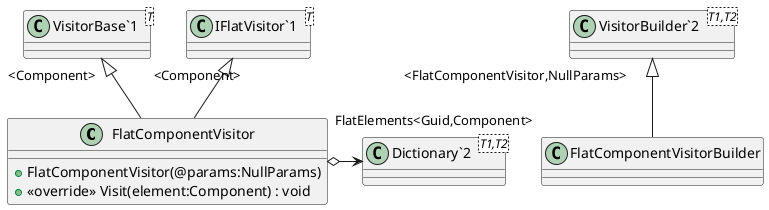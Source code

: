 @startuml
class FlatComponentVisitor {
    + FlatComponentVisitor(@params:NullParams)
    + <<override>> Visit(element:Component) : void
}
class FlatComponentVisitorBuilder {
}
class "VisitorBase`1"<T> {
}
class "IFlatVisitor`1"<T> {
}
class "Dictionary`2"<T1,T2> {
}
class "VisitorBuilder`2"<T1,T2> {
}
"VisitorBase`1" "<Component>" <|-- FlatComponentVisitor
"IFlatVisitor`1" "<Component>" <|-- FlatComponentVisitor
FlatComponentVisitor o-> "FlatElements<Guid,Component>" "Dictionary`2"
"VisitorBuilder`2" "<FlatComponentVisitor,NullParams>" <|-- FlatComponentVisitorBuilder
@enduml
